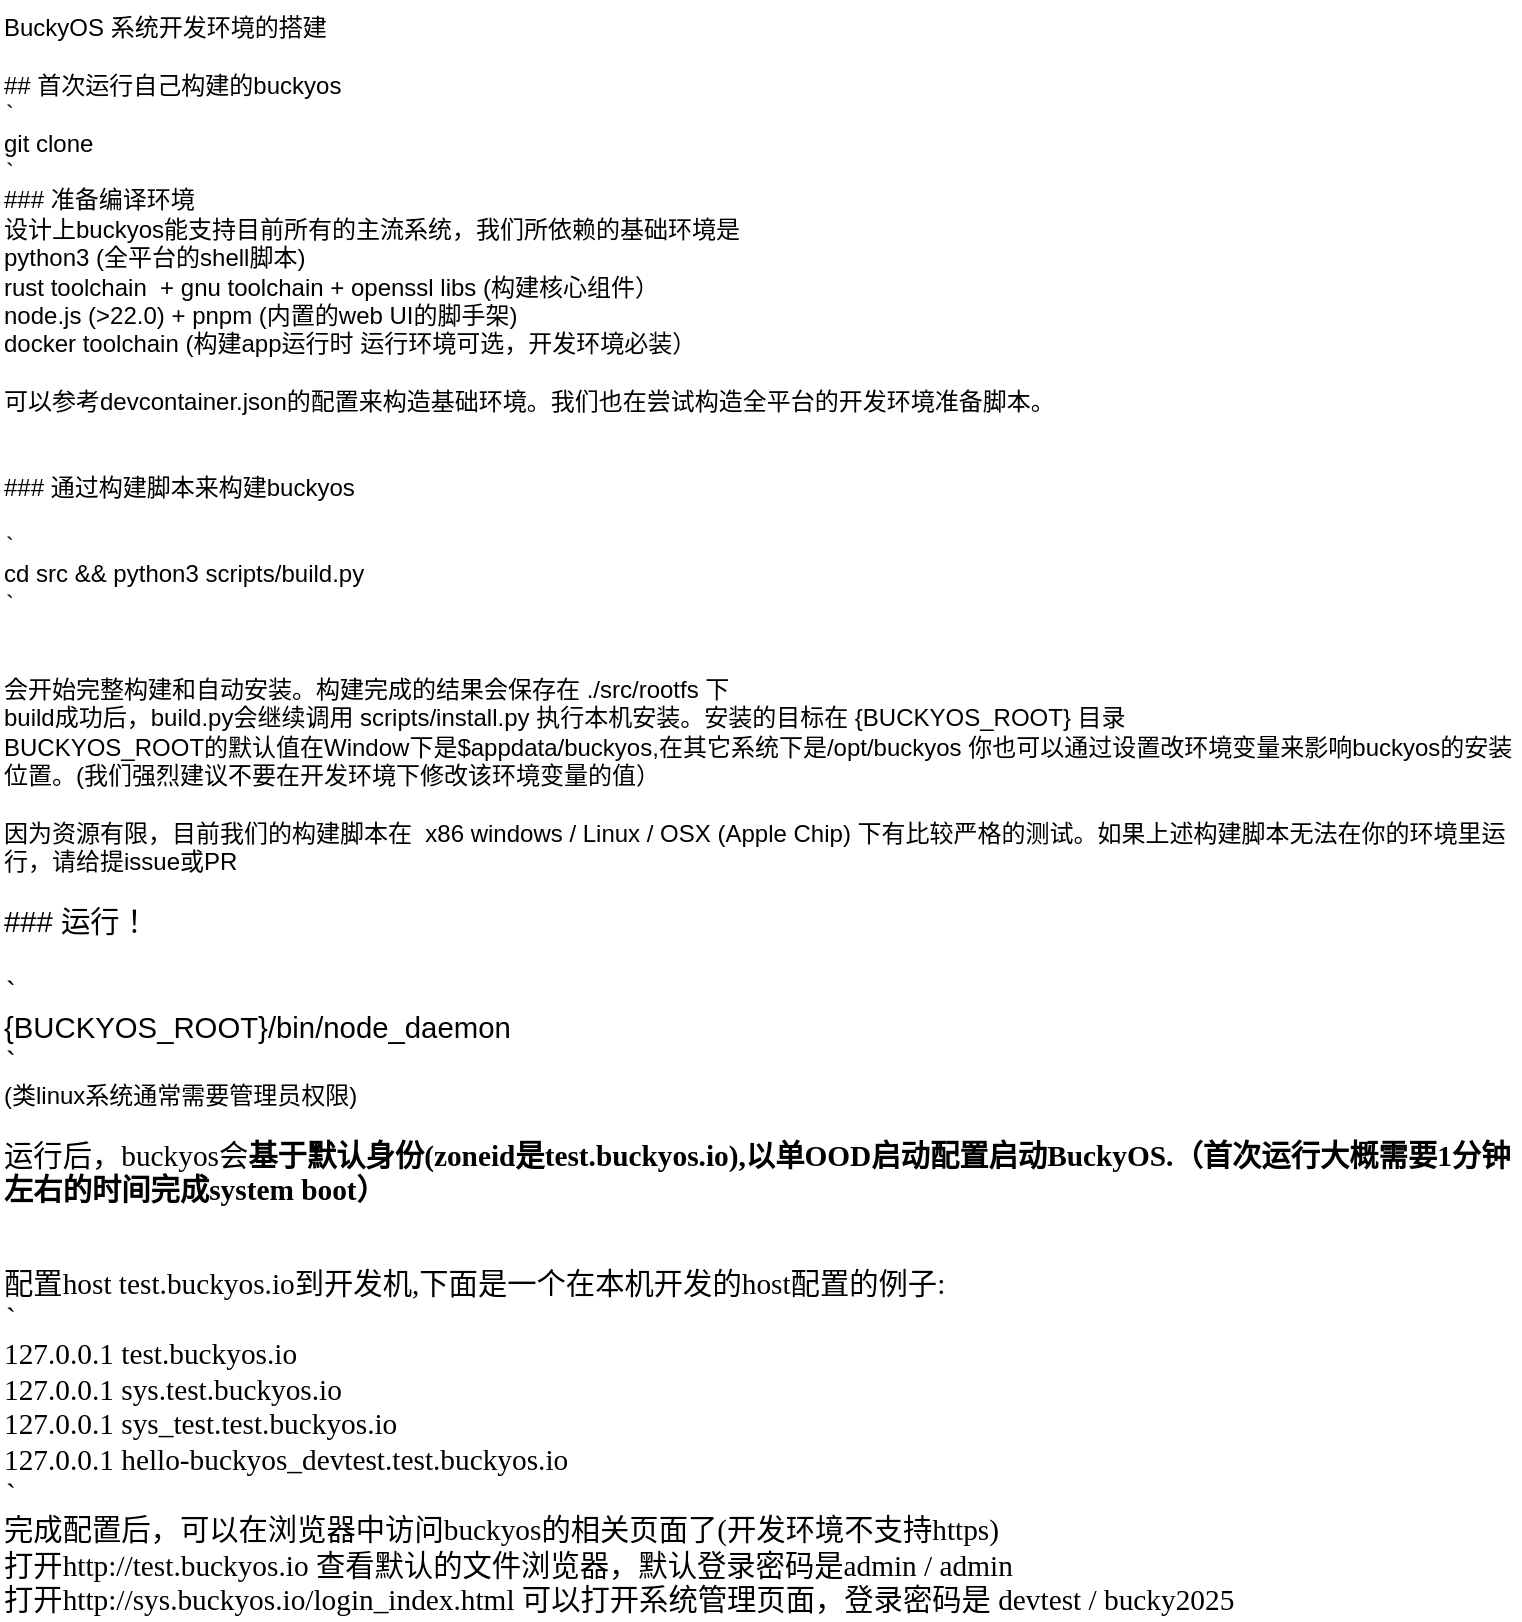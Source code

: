 <mxfile version="26.0.15" pages="2">
  <diagram name="Page1" id="_c5SOJppO-HaUyLpSSM0">
    <mxGraphModel dx="731" dy="922" grid="1" gridSize="10" guides="1" tooltips="1" connect="1" arrows="1" fold="1" page="1" pageScale="1" pageWidth="827" pageHeight="1169" math="0" shadow="0">
      <root>
        <mxCell id="0" />
        <mxCell id="1" parent="0" />
        <mxCell id="LefCr4P122YXjQ4VZgSH-2" value="BuckyOS 系统开发环境的搭建&lt;div&gt;&lt;br&gt;&lt;/div&gt;&lt;div&gt;## 首次运行自己构建的buckyos&lt;/div&gt;&lt;div&gt;```&lt;/div&gt;&lt;div&gt;git clone&amp;nbsp;&lt;/div&gt;&lt;div&gt;```&lt;/div&gt;&lt;div&gt;### 准备编译环境&lt;/div&gt;&lt;div&gt;设计上buckyos能支持目前所有的主流系统，我们所依赖的基础环境是&lt;/div&gt;&lt;div&gt;python3 (全平台的shell脚本)&lt;/div&gt;&lt;div&gt;rust toolchain&amp;nbsp; +&amp;nbsp;&lt;span style=&quot;background-color: transparent; color: light-dark(rgb(0, 0, 0), rgb(255, 255, 255));&quot;&gt;gnu toolchain +&amp;nbsp;&lt;/span&gt;&lt;span style=&quot;background-color: transparent; color: light-dark(rgb(0, 0, 0), rgb(255, 255, 255));&quot;&gt;openssl libs (构建核心组件）&lt;/span&gt;&lt;/div&gt;&lt;div&gt;node.js (&amp;gt;22.0) +&amp;nbsp;&lt;span style=&quot;background-color: transparent; color: light-dark(rgb(0, 0, 0), rgb(255, 255, 255));&quot;&gt;pnpm (内置的web UI的脚手架)&lt;/span&gt;&lt;/div&gt;&lt;div&gt;docker toolchain (构建app运行时 运行环境可选，开发环境必装）&lt;/div&gt;&lt;div&gt;&lt;br&gt;&lt;/div&gt;&lt;div&gt;可以参考devcontainer.json的配置来构造基础环境。我们也在尝试构造全平台的开发环境准备脚本。&lt;/div&gt;&lt;div&gt;&lt;br&gt;&lt;/div&gt;&lt;div&gt;&lt;br&gt;&lt;/div&gt;&lt;div&gt;### 通过构建脚本来构建buckyos&lt;/div&gt;&lt;div&gt;&lt;br&gt;&lt;/div&gt;&lt;div&gt;```&lt;/div&gt;&lt;div&gt;cd src &amp;amp;&amp;amp; python3 scripts/build.py&amp;nbsp;&lt;/div&gt;&lt;div&gt;```&lt;/div&gt;&lt;div&gt;&lt;br&gt;&lt;/div&gt;&lt;div&gt;&lt;br&gt;&lt;/div&gt;&lt;div&gt;会开始完整构建和自动安装。构建完成的结果会保存在 ./src/rootfs 下&lt;/div&gt;&lt;div&gt;build成功后，build.py会继续调用 scripts/install.py 执行本机安装。安装的目标在 {BUCKYOS_ROOT} 目录&lt;/div&gt;&lt;div&gt;BUCKYOS_ROOT的默认值在Window下是$appdata/buckyos,在其它系统下是/opt/buckyos 你也可以通过设置改环境变量来影响buckyos的安装位置。(我们强烈建议不要在开发环境下修改该环境变量的值）&lt;/div&gt;&lt;div&gt;&lt;br&gt;&lt;/div&gt;&lt;div&gt;因为资源有限，目前我们的构建脚本在&amp;nbsp; x86 windows / Linux / OSX (Apple Chip) 下有比较严格的测试。如果上述构建脚本无法在你的环境里运行，请给提issue或PR&lt;/div&gt;&lt;div&gt;&lt;br&gt;&lt;/div&gt;&lt;div&gt;&lt;p style=&quot;margin:0in;font-size:11.0pt&quot;&gt;### 运行！&lt;/p&gt;&lt;p style=&quot;margin:0in;font-size:11.0pt&quot;&gt;&lt;br&gt;&lt;/p&gt;&lt;p style=&quot;margin:0in;font-size:11.0pt&quot;&gt;```&lt;/p&gt;&lt;p style=&quot;margin:0in;font-size:11.0pt&quot;&gt;{BUCKYOS_ROOT}/bin/node_daemon&lt;/p&gt;&lt;p style=&quot;margin:0in;font-size:11.0pt&quot;&gt;```&lt;/p&gt;(类linux系统通常需要管理员权限)&lt;/div&gt;&lt;div&gt;&lt;br&gt;&lt;p style=&quot;margin:0in;font-family:&amp;quot;Microsoft YaHei&amp;quot;;font-size:11.0pt&quot;&gt;&lt;span lang=&quot;zh-CN&quot; style=&quot;&quot;&gt;运行后，buckyos会&lt;/span&gt;&lt;span lang=&quot;zh-CN&quot; style=&quot;font-weight:bold&quot;&gt;基于默认身份(zoneid&lt;/span&gt;&lt;b style=&quot;background-color: transparent; color: light-dark(rgb(0, 0, 0), rgb(255, 255, 255));&quot;&gt;是test.buckyos.io)&lt;/b&gt;&lt;span style=&quot;font-size: 11pt; background-color: transparent; color: light-dark(rgb(0, 0, 0), rgb(255, 255, 255)); font-weight: bold;&quot; lang=&quot;en-US&quot;&gt;,&lt;/span&gt;&lt;span style=&quot;font-size: 11pt; background-color: transparent; color: light-dark(rgb(0, 0, 0), rgb(255, 255, 255)); font-weight: bold;&quot; lang=&quot;zh-CN&quot;&gt;以单&lt;/span&gt;&lt;span style=&quot;font-size: 11pt; background-color: transparent; color: light-dark(rgb(0, 0, 0), rgb(255, 255, 255)); font-weight: bold;&quot; lang=&quot;en-US&quot;&gt;OOD&lt;/span&gt;&lt;span style=&quot;font-size: 11pt; background-color: transparent; color: light-dark(rgb(0, 0, 0), rgb(255, 255, 255)); font-weight: bold;&quot; lang=&quot;zh-CN&quot;&gt;启动配置启动BuckyOS.（首次运行大概需要1分钟左右的时间完成system boot）&lt;/span&gt;&lt;/p&gt;&lt;p style=&quot;margin:0in;margin-left:.375in;font-family:&amp;quot;Microsoft YaHei&amp;quot;;&lt;br/&gt;font-size:11.0pt&quot;&gt;&lt;br&gt;&lt;/p&gt;&lt;br&gt;&lt;p style=&quot;margin:0in;font-family:&amp;quot;Microsoft YaHei&amp;quot;;font-size:11.0pt&quot;&gt;&lt;span lang=&quot;zh-CN&quot;&gt;配置&lt;/span&gt;&lt;span lang=&quot;en-US&quot;&gt;host test.buckyos.io&lt;/span&gt;&lt;span lang=&quot;zh-CN&quot;&gt;到开发机,下面是一个在本机开发的host配置的例子:&lt;/span&gt;&lt;/p&gt;&lt;p style=&quot;margin:0in;font-family:&amp;quot;Microsoft YaHei&amp;quot;;font-size:11.0pt&quot;&gt;```&lt;/p&gt;&lt;p style=&quot;margin: 0in;&quot;&gt;&lt;font face=&quot;Microsoft YaHei&quot;&gt;&lt;span style=&quot;font-size: 14.667px;&quot;&gt;127.0.0.1 test.buckyos.io&lt;/span&gt;&lt;/font&gt;&lt;/p&gt;&lt;p style=&quot;margin: 0in;&quot;&gt;&lt;font face=&quot;Microsoft YaHei&quot;&gt;&lt;span style=&quot;font-size: 14.667px;&quot;&gt;127.0.0.1 sys.test.buckyos.io&lt;/span&gt;&lt;/font&gt;&lt;/p&gt;&lt;p style=&quot;margin: 0in;&quot;&gt;&lt;font face=&quot;Microsoft YaHei&quot;&gt;&lt;span style=&quot;font-size: 14.667px;&quot;&gt;127.0.0.1 sys_test.test.buckyos.io&lt;/span&gt;&lt;/font&gt;&lt;/p&gt;&lt;p style=&quot;margin: 0in;&quot;&gt;&lt;font face=&quot;Microsoft YaHei&quot;&gt;&lt;span style=&quot;font-size: 14.667px;&quot;&gt;127.0.0.1 hello-buckyos_devtest.test.buckyos.io&lt;/span&gt;&lt;/font&gt;&lt;/p&gt;&lt;p style=&quot;margin:0in;font-family:&amp;quot;Microsoft YaHei&amp;quot;;font-size:11.0pt&quot;&gt;```&lt;/p&gt;&lt;p style=&quot;margin:0in;font-family:&amp;quot;Microsoft YaHei&amp;quot;;font-size:11.0pt&quot;&gt;完成配置后，&lt;span style=&quot;font-size: 11pt; background-color: transparent; color: light-dark(rgb(0, 0, 0), rgb(255, 255, 255));&quot; lang=&quot;zh-CN&quot;&gt;可以在浏览器中访问buckyos的相关页面了(开发环境不支持https)&lt;/span&gt;&lt;/p&gt;&lt;p style=&quot;margin:0in;font-family:&amp;quot;Microsoft YaHei&amp;quot;;font-size:11.0pt&quot;&gt;&lt;span style=&quot;font-size: 11pt; background-color: transparent; color: light-dark(rgb(0, 0, 0), rgb(255, 255, 255));&quot; lang=&quot;zh-CN&quot;&gt;打开http://&lt;/span&gt;&lt;span style=&quot;font-size: 11pt; background-color: transparent; color: light-dark(rgb(0, 0, 0), rgb(255, 255, 255));&quot; lang=&quot;en-US&quot;&gt;test.buckyos.io 查看默认的文件浏览器，默认登录密码是admin / admin&lt;/span&gt;&lt;/p&gt;&lt;p style=&quot;margin:0in;font-family:&amp;quot;Microsoft YaHei&amp;quot;;font-size:11.0pt&quot;&gt;打开http://sys.buckyos.io/login_index.html 可以打开系统管理页面，登录密码是 devtest / bucky2025&lt;/p&gt;&lt;/div&gt;" style="text;html=1;align=left;verticalAlign=top;whiteSpace=wrap;rounded=0;" parent="1" vertex="1">
          <mxGeometry x="40" y="40" width="760" height="810" as="geometry" />
        </mxCell>
      </root>
    </mxGraphModel>
  </diagram>
  <diagram id="Hk6XF6Ve5vXdAK_MnxZZ" name="Page-2">
    <mxGraphModel dx="1383" dy="809" grid="1" gridSize="10" guides="1" tooltips="1" connect="1" arrows="1" fold="1" page="1" pageScale="1" pageWidth="850" pageHeight="1100" math="0" shadow="0">
      <root>
        <mxCell id="0" />
        <mxCell id="1" parent="0" />
        <mxCell id="WwYUjca9EaAHXU1l35H4-1" value="" style="shape=table;startSize=0;container=1;collapsible=0;childLayout=tableLayout;fontSize=12;" vertex="1" parent="1">
          <mxGeometry x="157" y="420" width="565" height="320" as="geometry" />
        </mxCell>
        <mxCell id="WwYUjca9EaAHXU1l35H4-2" value="" style="shape=tableRow;horizontal=0;startSize=0;swimlaneHead=0;swimlaneBody=0;strokeColor=inherit;top=0;left=0;bottom=0;right=0;collapsible=0;dropTarget=0;fillColor=none;points=[[0,0.5],[1,0.5]];portConstraint=eastwest;fontSize=12;" vertex="1" parent="WwYUjca9EaAHXU1l35H4-1">
          <mxGeometry width="565" height="53" as="geometry" />
        </mxCell>
        <mxCell id="WwYUjca9EaAHXU1l35H4-27" value="SN和ZoneGateway&lt;div&gt;的关系&lt;/div&gt;" style="shape=partialRectangle;html=1;whiteSpace=wrap;connectable=0;strokeColor=inherit;overflow=hidden;fillColor=none;top=0;left=0;bottom=0;right=0;pointerEvents=1;fontSize=12;" vertex="1" parent="WwYUjca9EaAHXU1l35H4-2">
          <mxGeometry width="138" height="53" as="geometry">
            <mxRectangle width="138" height="53" as="alternateBounds" />
          </mxGeometry>
        </mxCell>
        <mxCell id="WwYUjca9EaAHXU1l35H4-3" value="有顶级域名" style="shape=partialRectangle;html=1;whiteSpace=wrap;connectable=0;strokeColor=inherit;overflow=hidden;fillColor=none;top=0;left=0;bottom=0;right=0;pointerEvents=1;fontSize=12;" vertex="1" parent="WwYUjca9EaAHXU1l35H4-2">
          <mxGeometry x="138" width="222" height="53" as="geometry">
            <mxRectangle width="222" height="53" as="alternateBounds" />
          </mxGeometry>
        </mxCell>
        <mxCell id="WwYUjca9EaAHXU1l35H4-4" value="无域名" style="shape=partialRectangle;html=1;whiteSpace=wrap;connectable=0;strokeColor=inherit;overflow=hidden;fillColor=none;top=0;left=0;bottom=0;right=0;pointerEvents=1;fontSize=12;" vertex="1" parent="WwYUjca9EaAHXU1l35H4-2">
          <mxGeometry x="360" width="205" height="53" as="geometry">
            <mxRectangle width="205" height="53" as="alternateBounds" />
          </mxGeometry>
        </mxCell>
        <mxCell id="WwYUjca9EaAHXU1l35H4-6" value="" style="shape=tableRow;horizontal=0;startSize=0;swimlaneHead=0;swimlaneBody=0;strokeColor=inherit;top=0;left=0;bottom=0;right=0;collapsible=0;dropTarget=0;fillColor=none;points=[[0,0.5],[1,0.5]];portConstraint=eastwest;fontSize=12;" vertex="1" parent="WwYUjca9EaAHXU1l35H4-1">
          <mxGeometry y="53" width="565" height="88" as="geometry" />
        </mxCell>
        <mxCell id="WwYUjca9EaAHXU1l35H4-28" value="固定公网IP" style="shape=partialRectangle;html=1;whiteSpace=wrap;connectable=0;strokeColor=inherit;overflow=hidden;fillColor=none;top=0;left=0;bottom=0;right=0;pointerEvents=1;fontSize=12;" vertex="1" parent="WwYUjca9EaAHXU1l35H4-6">
          <mxGeometry width="138" height="88" as="geometry">
            <mxRectangle width="138" height="88" as="alternateBounds" />
          </mxGeometry>
        </mxCell>
        <mxCell id="WwYUjca9EaAHXU1l35H4-7" value="不需要SN&lt;div&gt;配置域名的DID记录&lt;/div&gt;&lt;div&gt;配置域名的NX记录到zone-gateway&lt;/div&gt;&lt;div&gt;使用自己的&lt;/div&gt;" style="shape=partialRectangle;html=1;whiteSpace=wrap;connectable=0;strokeColor=#d79b00;overflow=hidden;fillColor=#ffe6cc;top=0;left=0;bottom=0;right=0;pointerEvents=1;fontSize=12;align=left;" vertex="1" parent="WwYUjca9EaAHXU1l35H4-6">
          <mxGeometry x="138" width="222" height="88" as="geometry">
            <mxRectangle width="222" height="88" as="alternateBounds" />
          </mxGeometry>
        </mxCell>
        <mxCell id="WwYUjca9EaAHXU1l35H4-8" value="&lt;span style=&quot;background-color: transparent; color: light-dark(rgb(0, 0, 0), rgb(255, 255, 255));&quot;&gt;SN分配子域名，将子域名的NX记录配置给Zone-gateway&lt;/span&gt;&lt;div&gt;使用自己的DNS产生DID&lt;br&gt;&lt;div&gt;使用自己的DNS获得TLS证书&lt;/div&gt;&lt;/div&gt;" style="shape=partialRectangle;html=1;whiteSpace=wrap;connectable=0;strokeColor=#b85450;overflow=hidden;fillColor=#f8cecc;top=0;left=0;bottom=0;right=0;pointerEvents=1;fontSize=12;align=left;" vertex="1" parent="WwYUjca9EaAHXU1l35H4-6">
          <mxGeometry x="360" width="205" height="88" as="geometry">
            <mxRectangle width="205" height="88" as="alternateBounds" />
          </mxGeometry>
        </mxCell>
        <mxCell id="WwYUjca9EaAHXU1l35H4-10" value="" style="shape=tableRow;horizontal=0;startSize=0;swimlaneHead=0;swimlaneBody=0;strokeColor=inherit;top=0;left=0;bottom=0;right=0;collapsible=0;dropTarget=0;fillColor=none;points=[[0,0.5],[1,0.5]];portConstraint=eastwest;fontSize=12;" vertex="1" parent="WwYUjca9EaAHXU1l35H4-1">
          <mxGeometry y="141" width="565" height="90" as="geometry" />
        </mxCell>
        <mxCell id="WwYUjca9EaAHXU1l35H4-29" value="非固定公网IP" style="shape=partialRectangle;html=1;whiteSpace=wrap;connectable=0;strokeColor=inherit;overflow=hidden;fillColor=none;top=0;left=0;bottom=0;right=0;pointerEvents=1;fontSize=12;" vertex="1" parent="WwYUjca9EaAHXU1l35H4-10">
          <mxGeometry width="138" height="90" as="geometry">
            <mxRectangle width="138" height="90" as="alternateBounds" />
          </mxGeometry>
        </mxCell>
        <mxCell id="WwYUjca9EaAHXU1l35H4-11" value="将域名的NX记录配置到SN&lt;div&gt;Zone-gateway上报实时IP&lt;/div&gt;" style="shape=partialRectangle;html=1;whiteSpace=wrap;connectable=0;strokeColor=inherit;overflow=hidden;fillColor=none;top=0;left=0;bottom=0;right=0;pointerEvents=1;fontSize=12;align=left;" vertex="1" parent="WwYUjca9EaAHXU1l35H4-10">
          <mxGeometry x="138" width="222" height="90" as="geometry">
            <mxRectangle width="222" height="90" as="alternateBounds" />
          </mxGeometry>
        </mxCell>
        <mxCell id="WwYUjca9EaAHXU1l35H4-12" value="&lt;div&gt;SN负责所有域名解析&lt;/div&gt;Zone-gatway上报实时IP" style="shape=partialRectangle;html=1;whiteSpace=wrap;connectable=0;strokeColor=inherit;overflow=hidden;fillColor=none;top=0;left=0;bottom=0;right=0;pointerEvents=1;fontSize=12;align=left;" vertex="1" parent="WwYUjca9EaAHXU1l35H4-10">
          <mxGeometry x="360" width="205" height="90" as="geometry">
            <mxRectangle width="205" height="90" as="alternateBounds" />
          </mxGeometry>
        </mxCell>
        <mxCell id="WwYUjca9EaAHXU1l35H4-30" style="shape=tableRow;horizontal=0;startSize=0;swimlaneHead=0;swimlaneBody=0;strokeColor=inherit;top=0;left=0;bottom=0;right=0;collapsible=0;dropTarget=0;fillColor=none;points=[[0,0.5],[1,0.5]];portConstraint=eastwest;fontSize=12;" vertex="1" parent="WwYUjca9EaAHXU1l35H4-1">
          <mxGeometry y="231" width="565" height="89" as="geometry" />
        </mxCell>
        <mxCell id="WwYUjca9EaAHXU1l35H4-31" value="无公网IP" style="shape=partialRectangle;html=1;whiteSpace=wrap;connectable=0;strokeColor=inherit;overflow=hidden;fillColor=none;top=0;left=0;bottom=0;right=0;pointerEvents=1;fontSize=12;" vertex="1" parent="WwYUjca9EaAHXU1l35H4-30">
          <mxGeometry width="138" height="89" as="geometry">
            <mxRectangle width="138" height="89" as="alternateBounds" />
          </mxGeometry>
        </mxCell>
        <mxCell id="WwYUjca9EaAHXU1l35H4-32" value="将域名的NX记录配置到SN&lt;div&gt;Zone-gateway keep-tunnel到SN的指定地址&lt;/div&gt;" style="shape=partialRectangle;html=1;whiteSpace=wrap;connectable=0;strokeColor=#82b366;overflow=hidden;fillColor=#d5e8d4;top=0;left=0;bottom=0;right=0;pointerEvents=1;fontSize=12;align=left;" vertex="1" parent="WwYUjca9EaAHXU1l35H4-30">
          <mxGeometry x="138" width="222" height="89" as="geometry">
            <mxRectangle width="222" height="89" as="alternateBounds" />
          </mxGeometry>
        </mxCell>
        <mxCell id="WwYUjca9EaAHXU1l35H4-33" value="SN负责所有域名解析&lt;div&gt;Zone-gateway keep-tunnel到SN的指定地址&lt;br&gt;&lt;div&gt;&lt;br&gt;&lt;/div&gt;&lt;/div&gt;" style="shape=partialRectangle;html=1;whiteSpace=wrap;connectable=0;strokeColor=#82b366;overflow=hidden;fillColor=#d5e8d4;top=0;left=0;bottom=0;right=0;pointerEvents=1;fontSize=12;align=left;" vertex="1" parent="WwYUjca9EaAHXU1l35H4-30">
          <mxGeometry x="360" width="205" height="89" as="geometry">
            <mxRectangle width="205" height="89" as="alternateBounds" />
          </mxGeometry>
        </mxCell>
        <mxCell id="WwYUjca9EaAHXU1l35H4-39" value="SN解决的几个问题&lt;div&gt;1. 立刻给Zone一个可用域名（子域名）&lt;/div&gt;&lt;div&gt;2. Zone的域名的地址解析&lt;/div&gt;&lt;div&gt;3. Zone的域名的DID Record支持&lt;/div&gt;&lt;div&gt;3. 支持Zone申请TLS证书 （SN不会持有证书)&lt;/div&gt;&lt;div&gt;4. 支持Zone内网穿透&lt;/div&gt;" style="text;html=1;align=left;verticalAlign=middle;whiteSpace=wrap;rounded=0;" vertex="1" parent="1">
          <mxGeometry x="157" y="750" width="280" height="100" as="geometry" />
        </mxCell>
        <mxCell id="WwYUjca9EaAHXU1l35H4-40" value="我们使用最多两级域名体系。&lt;div&gt;TLS证书只需要 *.zonehost 即可&lt;/div&gt;" style="text;html=1;align=left;verticalAlign=middle;whiteSpace=wrap;rounded=0;" vertex="1" parent="1">
          <mxGeometry x="740" y="470" width="230" height="30" as="geometry" />
        </mxCell>
        <mxCell id="WwYUjca9EaAHXU1l35H4-41" value="SN作为一个可选的重要Zone外服务，其作恶的边界是？" style="text;html=1;align=left;verticalAlign=middle;whiteSpace=wrap;rounded=0;" vertex="1" parent="1">
          <mxGeometry x="157" y="850" width="480" height="30" as="geometry" />
        </mxCell>
        <mxCell id="WwYUjca9EaAHXU1l35H4-50" value="node1" style="rounded=0;whiteSpace=wrap;html=1;" vertex="1" parent="1">
          <mxGeometry x="158" y="970" width="90" height="40" as="geometry" />
        </mxCell>
        <mxCell id="WwYUjca9EaAHXU1l35H4-51" value="node2" style="rounded=0;whiteSpace=wrap;html=1;" vertex="1" parent="1">
          <mxGeometry x="606.75" y="970" width="90" height="40" as="geometry" />
        </mxCell>
        <mxCell id="WwYUjca9EaAHXU1l35H4-52" value="直连&lt;div&gt;通用zone-config base的域名解析得到node2的地址&lt;/div&gt;&lt;div&gt;实现在zone_provider&lt;/div&gt;" style="endArrow=classic;startArrow=classic;html=1;rounded=0;exitX=1;exitY=0.5;exitDx=0;exitDy=0;entryX=0;entryY=0.5;entryDx=0;entryDy=0;" edge="1" parent="1" source="WwYUjca9EaAHXU1l35H4-50" target="WwYUjca9EaAHXU1l35H4-51">
          <mxGeometry width="50" height="50" relative="1" as="geometry">
            <mxPoint x="278" y="1030" as="sourcePoint" />
            <mxPoint x="328" y="980" as="targetPoint" />
          </mxGeometry>
        </mxCell>
        <mxCell id="WwYUjca9EaAHXU1l35H4-56" value="SN协助" style="edgeStyle=orthogonalEdgeStyle;rounded=0;orthogonalLoop=1;jettySize=auto;html=1;exitX=0.5;exitY=0;exitDx=0;exitDy=0;entryX=0;entryY=0.5;entryDx=0;entryDy=0;" edge="1" parent="1" source="WwYUjca9EaAHXU1l35H4-54" target="WwYUjca9EaAHXU1l35H4-55">
          <mxGeometry relative="1" as="geometry" />
        </mxCell>
        <mxCell id="WwYUjca9EaAHXU1l35H4-54" value="node1" style="rounded=0;whiteSpace=wrap;html=1;" vertex="1" parent="1">
          <mxGeometry x="192" y="1130" width="90" height="40" as="geometry" />
        </mxCell>
        <mxCell id="WwYUjca9EaAHXU1l35H4-58" value="ood2和zone-gateway keep tunnel" style="edgeStyle=orthogonalEdgeStyle;rounded=0;orthogonalLoop=1;jettySize=auto;html=1;exitX=1;exitY=0.5;exitDx=0;exitDy=0;entryX=0.5;entryY=0;entryDx=0;entryDy=0;" edge="1" parent="1" source="WwYUjca9EaAHXU1l35H4-55" target="WwYUjca9EaAHXU1l35H4-57">
          <mxGeometry relative="1" as="geometry" />
        </mxCell>
        <mxCell id="WwYUjca9EaAHXU1l35H4-55" value="zone-gateway" style="rounded=0;whiteSpace=wrap;html=1;" vertex="1" parent="1">
          <mxGeometry x="360" y="1060" width="90" height="40" as="geometry" />
        </mxCell>
        <mxCell id="WwYUjca9EaAHXU1l35H4-57" value="ood2" style="rounded=0;whiteSpace=wrap;html=1;" vertex="1" parent="1">
          <mxGeometry x="602" y="1130" width="90" height="40" as="geometry" />
        </mxCell>
        <mxCell id="WwYUjca9EaAHXU1l35H4-59" value="node1只要能连上zone-gateway,通过zone-gateway连接node2总是可以成功的" style="text;html=1;align=center;verticalAlign=middle;whiteSpace=wrap;rounded=0;" vertex="1" parent="1">
          <mxGeometry x="377" y="1130" width="152.5" height="30" as="geometry" />
        </mxCell>
        <mxCell id="WwYUjca9EaAHXU1l35H4-60" value="Zone-gateway对zone内访问的支持（目前系统还未完整实现)" style="text;html=1;align=left;verticalAlign=middle;whiteSpace=wrap;rounded=0;fontStyle=1" vertex="1" parent="1">
          <mxGeometry x="157" y="920" width="200" height="30" as="geometry" />
        </mxCell>
        <mxCell id="WwYUjca9EaAHXU1l35H4-61" value="Zone-gateway对zone外访问的作用" style="text;html=1;align=left;verticalAlign=middle;whiteSpace=wrap;rounded=0;fontStyle=1" vertex="1" parent="1">
          <mxGeometry x="129" y="160" width="200" height="30" as="geometry" />
        </mxCell>
        <mxCell id="WwYUjca9EaAHXU1l35H4-62" value="SN协助&lt;div&gt;https://&lt;/div&gt;" style="edgeStyle=orthogonalEdgeStyle;rounded=0;orthogonalLoop=1;jettySize=auto;html=1;exitX=0.5;exitY=0;exitDx=0;exitDy=0;entryX=0;entryY=0.5;entryDx=0;entryDy=0;" edge="1" parent="1" source="WwYUjca9EaAHXU1l35H4-63" target="WwYUjca9EaAHXU1l35H4-65">
          <mxGeometry x="-0.245" relative="1" as="geometry">
            <mxPoint as="offset" />
          </mxGeometry>
        </mxCell>
        <mxCell id="WwYUjca9EaAHXU1l35H4-63" value="浏览器" style="rounded=0;whiteSpace=wrap;html=1;" vertex="1" parent="1">
          <mxGeometry x="170" y="255" width="90" height="40" as="geometry" />
        </mxCell>
        <mxCell id="WwYUjca9EaAHXU1l35H4-64" style="edgeStyle=orthogonalEdgeStyle;rounded=0;orthogonalLoop=1;jettySize=auto;html=1;exitX=1;exitY=0.5;exitDx=0;exitDy=0;entryX=0.5;entryY=0;entryDx=0;entryDy=0;" edge="1" parent="1" source="WwYUjca9EaAHXU1l35H4-65" target="WwYUjca9EaAHXU1l35H4-66">
          <mxGeometry relative="1" as="geometry" />
        </mxCell>
        <mxCell id="WwYUjca9EaAHXU1l35H4-65" value="zone-gateway" style="rounded=0;whiteSpace=wrap;html=1;" vertex="1" parent="1">
          <mxGeometry x="369" y="200" width="90" height="40" as="geometry" />
        </mxCell>
        <mxCell id="WwYUjca9EaAHXU1l35H4-66" value="应用服务" style="rounded=0;whiteSpace=wrap;html=1;" vertex="1" parent="1">
          <mxGeometry x="499" y="260" width="90" height="40" as="geometry" />
        </mxCell>
        <mxCell id="WwYUjca9EaAHXU1l35H4-67" value="浏览器通过zone-gateway访问zone内服务" style="text;html=1;align=center;verticalAlign=middle;whiteSpace=wrap;rounded=0;" vertex="1" parent="1">
          <mxGeometry x="338.5" y="265" width="147" height="30" as="geometry" />
        </mxCell>
        <mxCell id="WwYUjca9EaAHXU1l35H4-74" value="&lt;b&gt;什么是Zone-gatway?&lt;/b&gt;&lt;div&gt;&lt;br&gt;&lt;/div&gt;&lt;div&gt;Zone内的任一Node(限制为OOD?)的cyfs-gateway，可以被选中作为Zone的gateway&lt;/div&gt;&lt;div&gt;对于单OOD的简单集群来说，OOD上的cyfs-gateway就是zone-gateway&lt;/div&gt;&lt;div&gt;zone-gateway的主要功能是&lt;/div&gt;&lt;div&gt;- 所有的Zone外到Zone内的访问都必须通过Zone-gateway&lt;/div&gt;&lt;div&gt;- 支持Zone内不能直连的访问&lt;/div&gt;&lt;div&gt;- Zone-gateway的可访问性通常需要SN的支持&lt;/div&gt;" style="text;html=1;align=left;verticalAlign=top;whiteSpace=wrap;rounded=0;" vertex="1" parent="1">
          <mxGeometry x="129" y="10" width="480" height="120" as="geometry" />
        </mxCell>
        <mxCell id="WwYUjca9EaAHXU1l35H4-75" value="SN如何支持Zone-gateway拥有正确的可访问性?" style="text;html=1;align=left;verticalAlign=middle;whiteSpace=wrap;rounded=0;fontStyle=1" vertex="1" parent="1">
          <mxGeometry x="134.5" y="370" width="351" height="30" as="geometry" />
        </mxCell>
        <mxCell id="WwYUjca9EaAHXU1l35H4-79" style="edgeStyle=orthogonalEdgeStyle;rounded=0;orthogonalLoop=1;jettySize=auto;html=1;exitX=0.5;exitY=0;exitDx=0;exitDy=0;entryX=0;entryY=0.5;entryDx=0;entryDy=0;" edge="1" parent="1" source="WwYUjca9EaAHXU1l35H4-78" target="WwYUjca9EaAHXU1l35H4-65">
          <mxGeometry relative="1" as="geometry" />
        </mxCell>
        <mxCell id="WwYUjca9EaAHXU1l35H4-80" value="socks协议" style="edgeLabel;html=1;align=center;verticalAlign=middle;resizable=0;points=[];" vertex="1" connectable="0" parent="WwYUjca9EaAHXU1l35H4-79">
          <mxGeometry x="-0.301" y="1" relative="1" as="geometry">
            <mxPoint as="offset" />
          </mxGeometry>
        </mxCell>
        <mxCell id="WwYUjca9EaAHXU1l35H4-78" value="socks5代理" style="rounded=0;whiteSpace=wrap;html=1;" vertex="1" parent="1">
          <mxGeometry x="260" y="300" width="90" height="40" as="geometry" />
        </mxCell>
      </root>
    </mxGraphModel>
  </diagram>
</mxfile>
